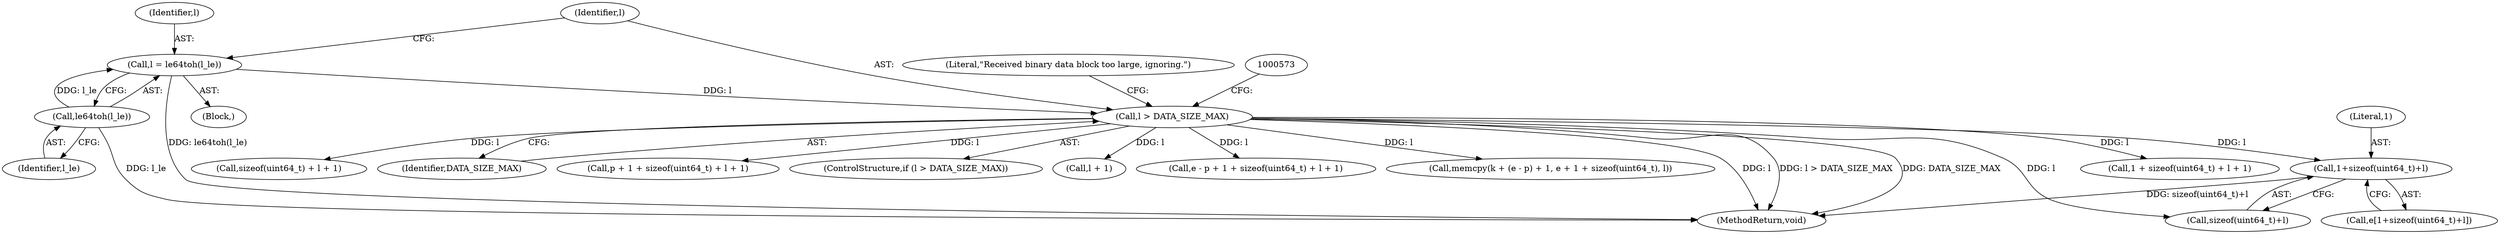 digraph "0_systemd_505b6a61c22d5565e9308045c7b9bf79f7d0517e@API" {
"1000590" [label="(Call,1+sizeof(uint64_t)+l)"];
"1000562" [label="(Call,l > DATA_SIZE_MAX)"];
"1000557" [label="(Call,l = le64toh(l_le))"];
"1000559" [label="(Call,le64toh(l_le))"];
"1000592" [label="(Call,sizeof(uint64_t)+l)"];
"1000579" [label="(Call,1 + sizeof(uint64_t) + l + 1)"];
"1000581" [label="(Call,sizeof(uint64_t) + l + 1)"];
"1000558" [label="(Identifier,l)"];
"1000577" [label="(Call,p + 1 + sizeof(uint64_t) + l + 1)"];
"1000559" [label="(Call,le64toh(l_le))"];
"1000561" [label="(ControlStructure,if (l > DATA_SIZE_MAX))"];
"1000520" [label="(Block,)"];
"1000588" [label="(Call,e[1+sizeof(uint64_t)+l])"];
"1000562" [label="(Call,l > DATA_SIZE_MAX)"];
"1000584" [label="(Call,l + 1)"];
"1000575" [label="(Call,e - p + 1 + sizeof(uint64_t) + l + 1)"];
"1000560" [label="(Identifier,l_le)"];
"1000563" [label="(Identifier,l)"];
"1000590" [label="(Call,1+sizeof(uint64_t)+l)"];
"1000557" [label="(Call,l = le64toh(l_le))"];
"1000591" [label="(Literal,1)"];
"1000614" [label="(Call,memcpy(k + (e - p) + 1, e + 1 + sizeof(uint64_t), l))"];
"1000564" [label="(Identifier,DATA_SIZE_MAX)"];
"1000567" [label="(Literal,\"Received binary data block too large, ignoring.\")"];
"1000796" [label="(MethodReturn,void)"];
"1000590" -> "1000588"  [label="AST: "];
"1000590" -> "1000592"  [label="CFG: "];
"1000591" -> "1000590"  [label="AST: "];
"1000592" -> "1000590"  [label="AST: "];
"1000588" -> "1000590"  [label="CFG: "];
"1000590" -> "1000796"  [label="DDG: sizeof(uint64_t)+l"];
"1000562" -> "1000590"  [label="DDG: l"];
"1000562" -> "1000561"  [label="AST: "];
"1000562" -> "1000564"  [label="CFG: "];
"1000563" -> "1000562"  [label="AST: "];
"1000564" -> "1000562"  [label="AST: "];
"1000567" -> "1000562"  [label="CFG: "];
"1000573" -> "1000562"  [label="CFG: "];
"1000562" -> "1000796"  [label="DDG: l"];
"1000562" -> "1000796"  [label="DDG: l > DATA_SIZE_MAX"];
"1000562" -> "1000796"  [label="DDG: DATA_SIZE_MAX"];
"1000557" -> "1000562"  [label="DDG: l"];
"1000562" -> "1000575"  [label="DDG: l"];
"1000562" -> "1000577"  [label="DDG: l"];
"1000562" -> "1000579"  [label="DDG: l"];
"1000562" -> "1000581"  [label="DDG: l"];
"1000562" -> "1000584"  [label="DDG: l"];
"1000562" -> "1000592"  [label="DDG: l"];
"1000562" -> "1000614"  [label="DDG: l"];
"1000557" -> "1000520"  [label="AST: "];
"1000557" -> "1000559"  [label="CFG: "];
"1000558" -> "1000557"  [label="AST: "];
"1000559" -> "1000557"  [label="AST: "];
"1000563" -> "1000557"  [label="CFG: "];
"1000557" -> "1000796"  [label="DDG: le64toh(l_le)"];
"1000559" -> "1000557"  [label="DDG: l_le"];
"1000559" -> "1000560"  [label="CFG: "];
"1000560" -> "1000559"  [label="AST: "];
"1000559" -> "1000796"  [label="DDG: l_le"];
}
